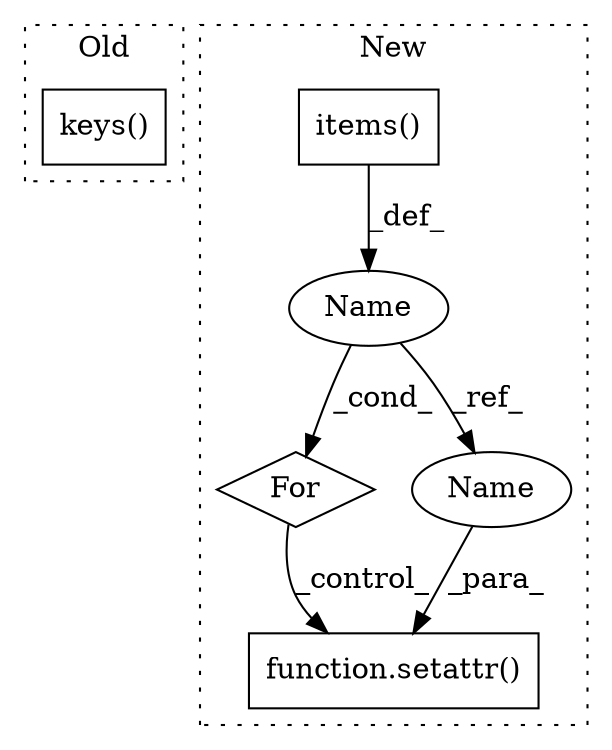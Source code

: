 digraph G {
subgraph cluster0 {
1 [label="keys()" a="75" s="6993" l="13" shape="box"];
label = "Old";
style="dotted";
}
subgraph cluster1 {
2 [label="function.setattr()" a="75" s="6693,6711" l="8,1" shape="box"];
3 [label="items()" a="75" s="6604" l="32" shape="box"];
4 [label="For" a="107" s="6592,6636" l="4,14" shape="diamond"];
5 [label="Name" a="87" s="6599" l="1" shape="ellipse"];
6 [label="Name" a="87" s="6710" l="1" shape="ellipse"];
label = "New";
style="dotted";
}
3 -> 5 [label="_def_"];
4 -> 2 [label="_control_"];
5 -> 6 [label="_ref_"];
5 -> 4 [label="_cond_"];
6 -> 2 [label="_para_"];
}